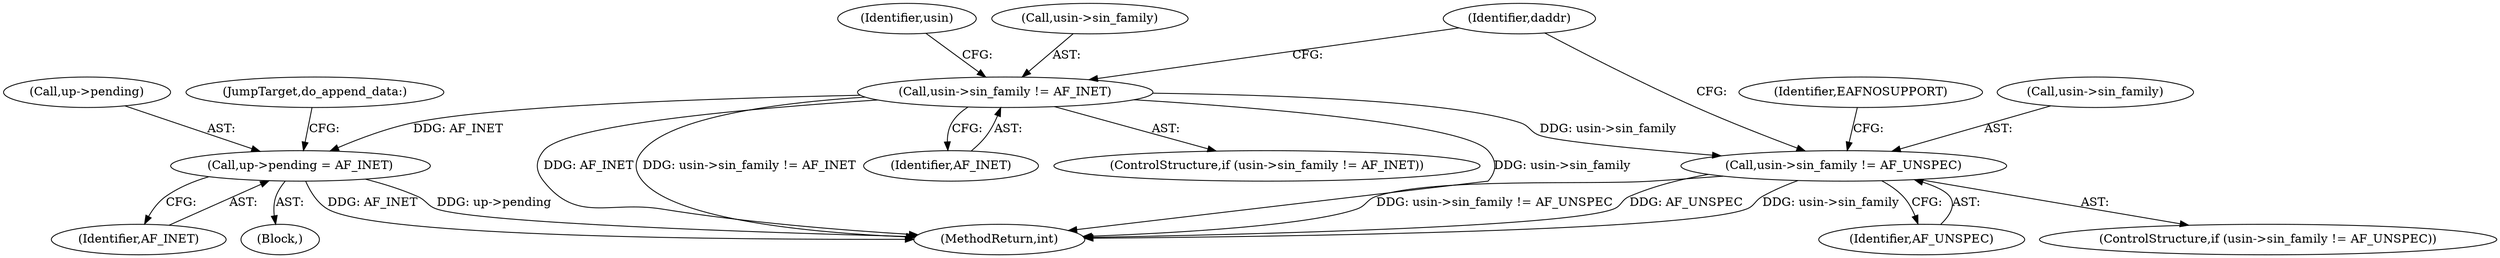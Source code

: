 digraph "0_linux_f6d8bd051c391c1c0458a30b2a7abcd939329259_32@pointer" {
"1000259" [label="(Call,usin->sin_family != AF_INET)"];
"1000266" [label="(Call,usin->sin_family != AF_UNSPEC)"];
"1000697" [label="(Call,up->pending = AF_INET)"];
"1000265" [label="(ControlStructure,if (usin->sin_family != AF_UNSPEC))"];
"1000266" [label="(Call,usin->sin_family != AF_UNSPEC)"];
"1000259" [label="(Call,usin->sin_family != AF_INET)"];
"1000698" [label="(Call,up->pending)"];
"1000697" [label="(Call,up->pending = AF_INET)"];
"1000258" [label="(ControlStructure,if (usin->sin_family != AF_INET))"];
"1000270" [label="(Identifier,AF_UNSPEC)"];
"1000701" [label="(Identifier,AF_INET)"];
"1000268" [label="(Identifier,usin)"];
"1000260" [label="(Call,usin->sin_family)"];
"1000267" [label="(Call,usin->sin_family)"];
"1000275" [label="(Identifier,daddr)"];
"1000702" [label="(JumpTarget,do_append_data:)"];
"1000273" [label="(Identifier,EAFNOSUPPORT)"];
"1000115" [label="(Block,)"];
"1000816" [label="(MethodReturn,int)"];
"1000263" [label="(Identifier,AF_INET)"];
"1000259" -> "1000258"  [label="AST: "];
"1000259" -> "1000263"  [label="CFG: "];
"1000260" -> "1000259"  [label="AST: "];
"1000263" -> "1000259"  [label="AST: "];
"1000268" -> "1000259"  [label="CFG: "];
"1000275" -> "1000259"  [label="CFG: "];
"1000259" -> "1000816"  [label="DDG: usin->sin_family != AF_INET"];
"1000259" -> "1000816"  [label="DDG: usin->sin_family"];
"1000259" -> "1000816"  [label="DDG: AF_INET"];
"1000259" -> "1000266"  [label="DDG: usin->sin_family"];
"1000259" -> "1000697"  [label="DDG: AF_INET"];
"1000266" -> "1000265"  [label="AST: "];
"1000266" -> "1000270"  [label="CFG: "];
"1000267" -> "1000266"  [label="AST: "];
"1000270" -> "1000266"  [label="AST: "];
"1000273" -> "1000266"  [label="CFG: "];
"1000275" -> "1000266"  [label="CFG: "];
"1000266" -> "1000816"  [label="DDG: usin->sin_family"];
"1000266" -> "1000816"  [label="DDG: usin->sin_family != AF_UNSPEC"];
"1000266" -> "1000816"  [label="DDG: AF_UNSPEC"];
"1000697" -> "1000115"  [label="AST: "];
"1000697" -> "1000701"  [label="CFG: "];
"1000698" -> "1000697"  [label="AST: "];
"1000701" -> "1000697"  [label="AST: "];
"1000702" -> "1000697"  [label="CFG: "];
"1000697" -> "1000816"  [label="DDG: AF_INET"];
"1000697" -> "1000816"  [label="DDG: up->pending"];
}
